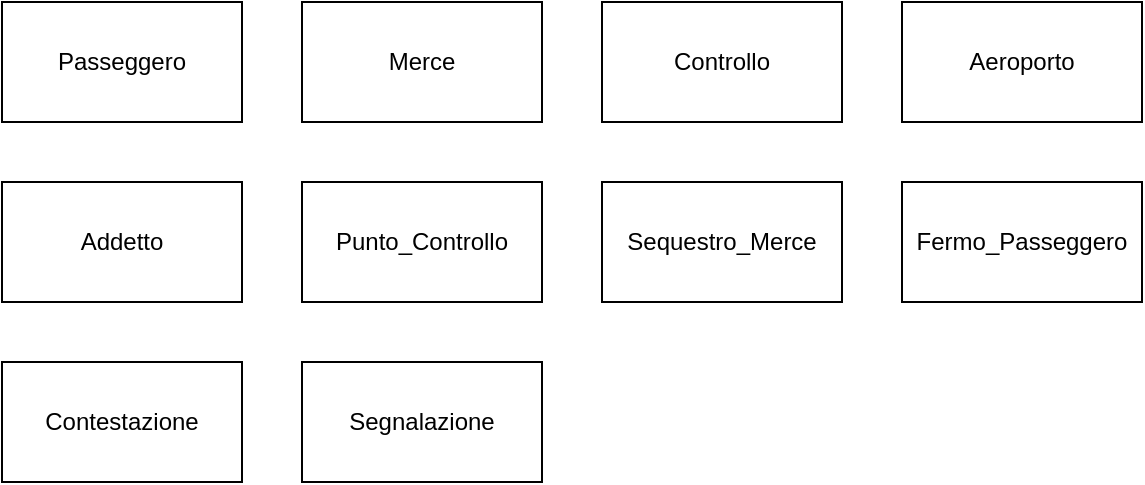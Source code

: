 <mxfile version="24.7.17">
  <diagram name="Pagina-1" id="2L5b3_KFScyQHnQir17a">
    <mxGraphModel dx="750" dy="533" grid="1" gridSize="10" guides="1" tooltips="1" connect="1" arrows="1" fold="1" page="1" pageScale="1" pageWidth="827" pageHeight="1169" math="0" shadow="0">
      <root>
        <mxCell id="0" />
        <mxCell id="1" parent="0" />
        <mxCell id="7LMpTIWVdaY8dt_LthVV-1" value="Passeggero" style="rounded=0;whiteSpace=wrap;html=1;" vertex="1" parent="1">
          <mxGeometry x="40" y="80" width="120" height="60" as="geometry" />
        </mxCell>
        <mxCell id="7LMpTIWVdaY8dt_LthVV-2" value="Merce" style="rounded=0;whiteSpace=wrap;html=1;" vertex="1" parent="1">
          <mxGeometry x="190" y="80" width="120" height="60" as="geometry" />
        </mxCell>
        <mxCell id="7LMpTIWVdaY8dt_LthVV-3" value="Controllo" style="rounded=0;whiteSpace=wrap;html=1;" vertex="1" parent="1">
          <mxGeometry x="340" y="80" width="120" height="60" as="geometry" />
        </mxCell>
        <mxCell id="7LMpTIWVdaY8dt_LthVV-4" value="Aeroporto" style="rounded=0;whiteSpace=wrap;html=1;" vertex="1" parent="1">
          <mxGeometry x="490" y="80" width="120" height="60" as="geometry" />
        </mxCell>
        <mxCell id="7LMpTIWVdaY8dt_LthVV-5" value="Addetto" style="rounded=0;whiteSpace=wrap;html=1;" vertex="1" parent="1">
          <mxGeometry x="40" y="170" width="120" height="60" as="geometry" />
        </mxCell>
        <mxCell id="7LMpTIWVdaY8dt_LthVV-6" value="Punto_Controllo" style="rounded=0;whiteSpace=wrap;html=1;" vertex="1" parent="1">
          <mxGeometry x="190" y="170" width="120" height="60" as="geometry" />
        </mxCell>
        <mxCell id="7LMpTIWVdaY8dt_LthVV-7" value="Sequestro_Merce" style="rounded=0;whiteSpace=wrap;html=1;" vertex="1" parent="1">
          <mxGeometry x="340" y="170" width="120" height="60" as="geometry" />
        </mxCell>
        <mxCell id="7LMpTIWVdaY8dt_LthVV-8" value="Fermo_Passeggero" style="rounded=0;whiteSpace=wrap;html=1;" vertex="1" parent="1">
          <mxGeometry x="490" y="170" width="120" height="60" as="geometry" />
        </mxCell>
        <mxCell id="7LMpTIWVdaY8dt_LthVV-10" value="Contestazione" style="rounded=0;whiteSpace=wrap;html=1;" vertex="1" parent="1">
          <mxGeometry x="40" y="260" width="120" height="60" as="geometry" />
        </mxCell>
        <mxCell id="7LMpTIWVdaY8dt_LthVV-11" value="Segnalazione" style="rounded=0;whiteSpace=wrap;html=1;" vertex="1" parent="1">
          <mxGeometry x="190" y="260" width="120" height="60" as="geometry" />
        </mxCell>
      </root>
    </mxGraphModel>
  </diagram>
</mxfile>

